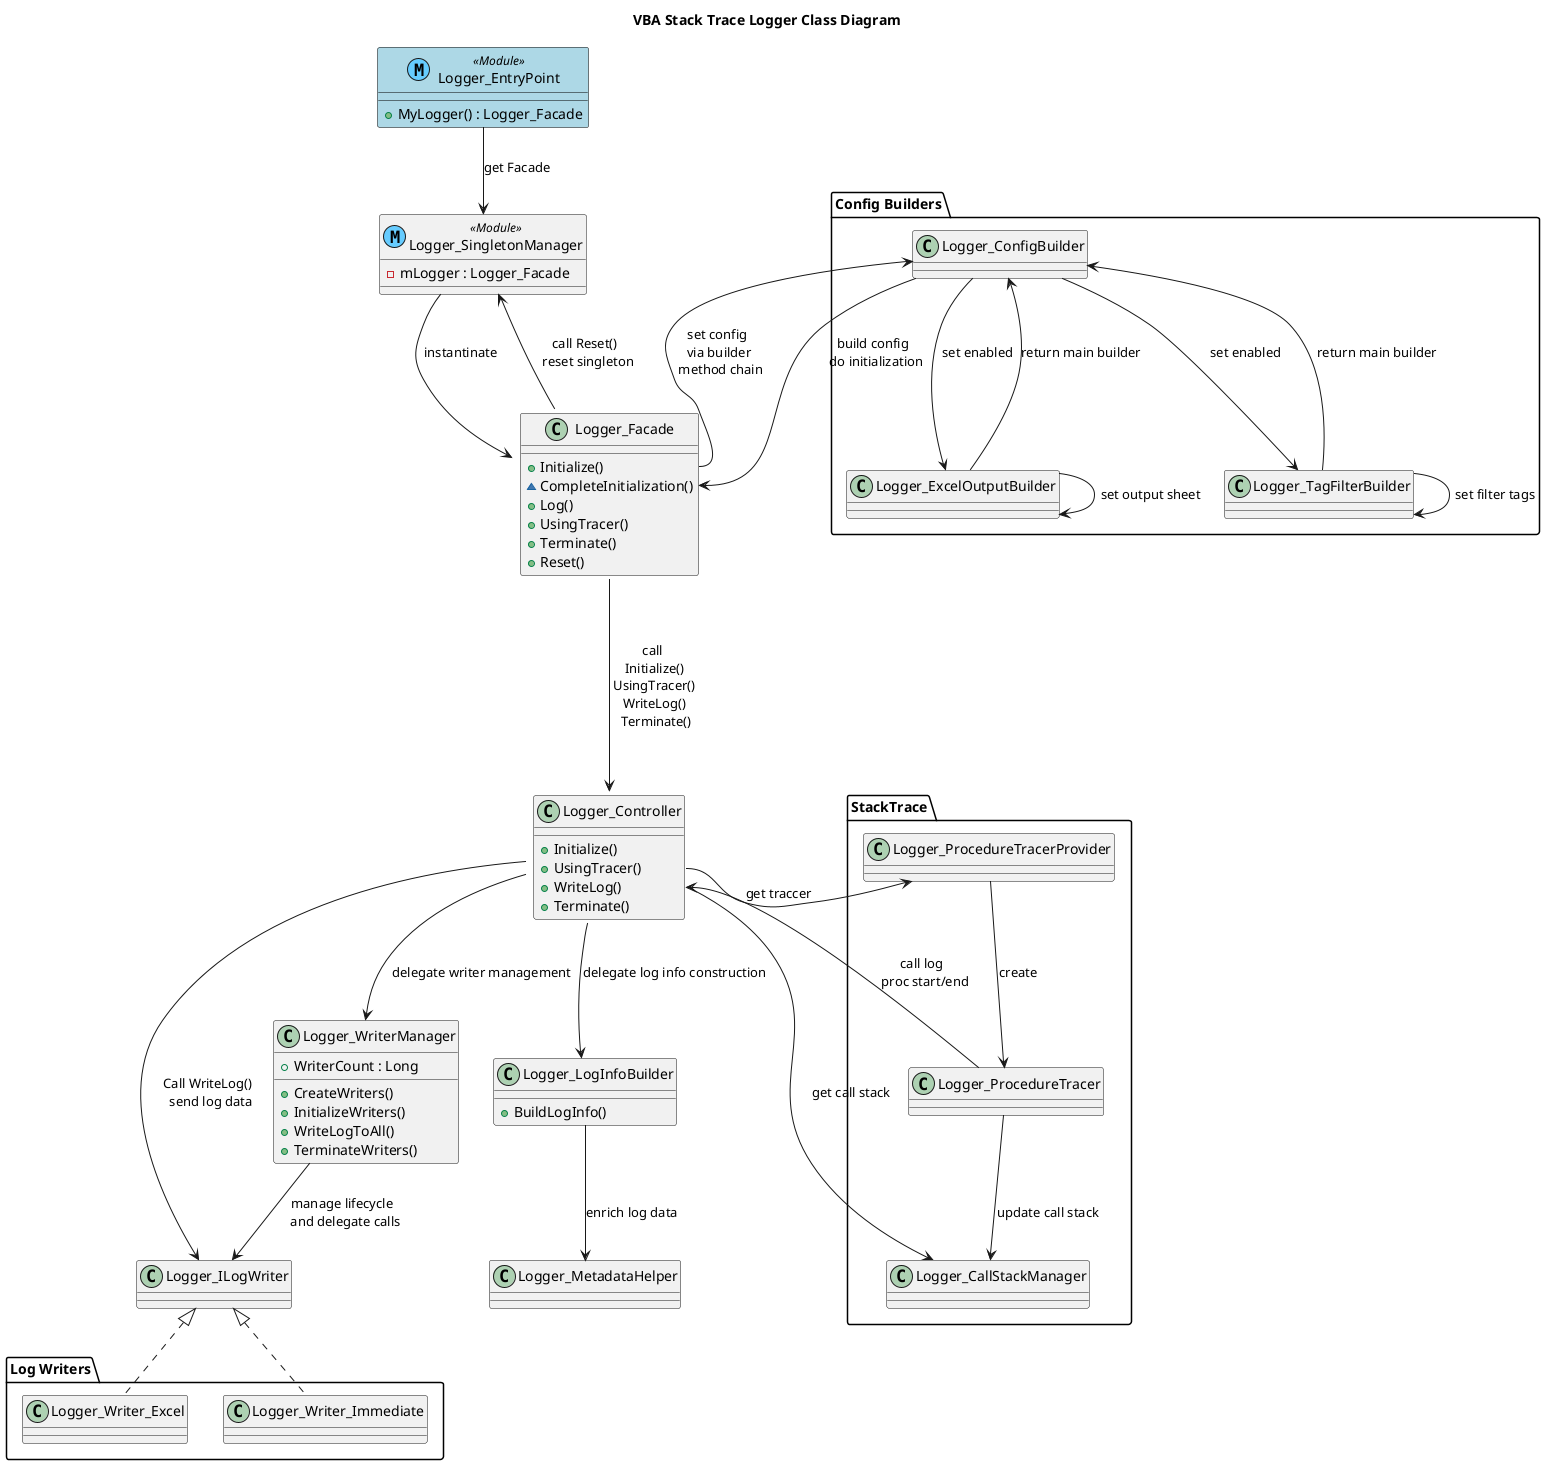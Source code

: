 @startuml Class Diagram
title VBA Stack Trace Logger Class Diagram

' User use logger through Logger_EntryPoint.MyLogger
' e.g. MyLogger.Log "Message"
class Logger_EntryPoint << (M,66CCFF) Module >> #LightBlue ##black {
    + MyLogger() : Logger_Facade
}

class Logger_SingletonManager << (M,66CCFF) Module >> {
    - mLogger : Logger_Facade
}

' Logger API
class Logger_Facade {
    + Initialize()
    ~ CompleteInitialization()
    + Log()
    + UsingTracer()
    + Terminate()
    + Reset()
}

Logger_EntryPoint --> Logger_SingletonManager : get Facade
Logger_SingletonManager --> Logger_Facade : instantinate
Logger_Facade --> Logger_SingletonManager : call Reset() \n reset singleton

' Logger main logic
' e.g. "Logger_Facade.log" call "Logger_Controller.WriteLog"
class Logger_Controller {
    + Initialize()
    + UsingTracer()
    + WriteLog()
    + Terminate()
}

' Writer management - extracted from Controller
class Logger_WriterManager {
    + CreateWriters()
    + InitializeWriters()
    + WriteLogToAll()
    + TerminateWriters()
    + WriterCount : Long
}

' Log information construction - extracted from Controller
class Logger_LogInfoBuilder {
    + BuildLogInfo()
}

Logger_Facade ---> Logger_Controller : call \n Initialize() \n UsingTracer() \n WriteLog() \n Terminate()
Logger_Controller --> Logger_WriterManager : delegate writer management
Logger_Controller --> Logger_LogInfoBuilder : delegate log info construction

' User initialize logger through Logger_Facade.Initialize
' Setting values are defined through builders
' e.g. MyLogger.Initialize.EnabledStckTrace.Build
package "Config Builders" {
    ' Main builder
    class Logger_ConfigBuilder {
    }
    ' Sub builders
    ' When user call "Logger_ConfigBuilder.EnableWriteToExcelSheet",
    ' next chain is only "Logger_ExcelOutputBuilder.SetOutputExcelSheet"
    class Logger_ExcelOutputBuilder {
    }
    class Logger_TagFilterBuilder {
    }
}

Logger_Facade::Initialize --> Logger_ConfigBuilder : set config \n via builder \n method chain

Logger_ConfigBuilder --> Logger_ExcelOutputBuilder : set enabled
Logger_ExcelOutputBuilder --> Logger_ExcelOutputBuilder : set output sheet
Logger_ExcelOutputBuilder --> Logger_ConfigBuilder : return main builder

Logger_ConfigBuilder --> Logger_TagFilterBuilder : set enabled
Logger_TagFilterBuilder --> Logger_TagFilterBuilder : set filter tags
Logger_TagFilterBuilder --> Logger_ConfigBuilder : return main builder

Logger_ConfigBuilder --> Logger_Facade::CompleteInitialization : build config \n do initialization

' Enrich log data with metadata
class Logger_MetadataHelper {
}

Logger_LogInfoBuilder --> Logger_MetadataHelper : enrich log data

' Strategy pattern
class Logger_ILogWriter {
}
package "Log Writers" {
    class Logger_Writer_Excel {
    }
    class Logger_Writer_Immediate {
    }
}

Logger_Controller --> Logger_ILogWriter : Call WriteLog() \n send log data
Logger_WriterManager --> Logger_ILogWriter : manage lifecycle \n and delegate calls
Logger_ILogWriter <|.. Logger_Writer_Excel
Logger_ILogWriter <|.. Logger_Writer_Immediate

package "StackTrace" {
    ' Manages call stack information
    class Logger_CallStackManager {
    }
    ' Trace procedure start/end, and call methods
    ' Like RAII, catch start via constructor, end via destructor
    ' User instance this class in procedure first scope
    ' e.g. Dim scopeGuard = MyLogger.UsingTracer("ModuleName", "ProcedureName")
    class Logger_ProcedureTracer {
    }
    ' Provides procedure tracer instance
    class Logger_ProcedureTracerProvider {
    }

    Logger_Controller ---> Logger_CallStackManager : get call stack
    Logger_Controller::UsingTracer ---> Logger_ProcedureTracerProvider : get traccer
    Logger_ProcedureTracerProvider --> Logger_ProcedureTracer : create
    Logger_ProcedureTracer --> Logger_CallStackManager : update call stack
    Logger_ProcedureTracer --> Logger_Controller::WriteLog  : call log \n proc start/end
}

remove @unlinked
'===  hidden classes ===
class Logger_LogInfoStruct {
}
class Logger_ConfigStruct {
}
class Logger_DataStruct << (M,66CCFF) Module >> #LightBlue ##black{
    + LoggerLogTag : Enum
}
class Logger_Constants {
}

@enduml
